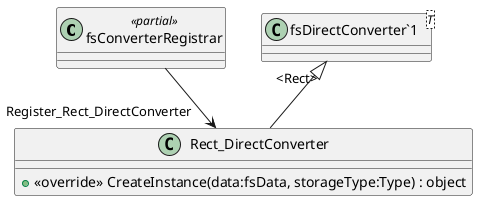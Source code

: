 @startuml
class fsConverterRegistrar <<partial>> {
}
class Rect_DirectConverter {
    + <<override>> CreateInstance(data:fsData, storageType:Type) : object
}
class "fsDirectConverter`1"<T> {
}
fsConverterRegistrar --> "Register_Rect_DirectConverter" Rect_DirectConverter
"fsDirectConverter`1" "<Rect>" <|-- Rect_DirectConverter
@enduml
